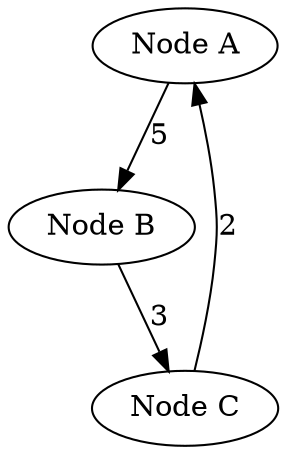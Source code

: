 // https://chatgpt.com/c/30b550c2-f2b6-405c-a66b-de731adef717

digraph G {
    A [label="Node A"];
    B [label="Node B"];
    C [label="Node C"];
    
    A -> B [label="5"];
    B -> C [label="3"];
    C -> A [label="2"];
}

graph G {

    A [label="Node A"];

    A -- B [label="5", weight=1.5, color="red", style="dashed"];
    A -- C;
    C -- D;
    B -- D;
}
